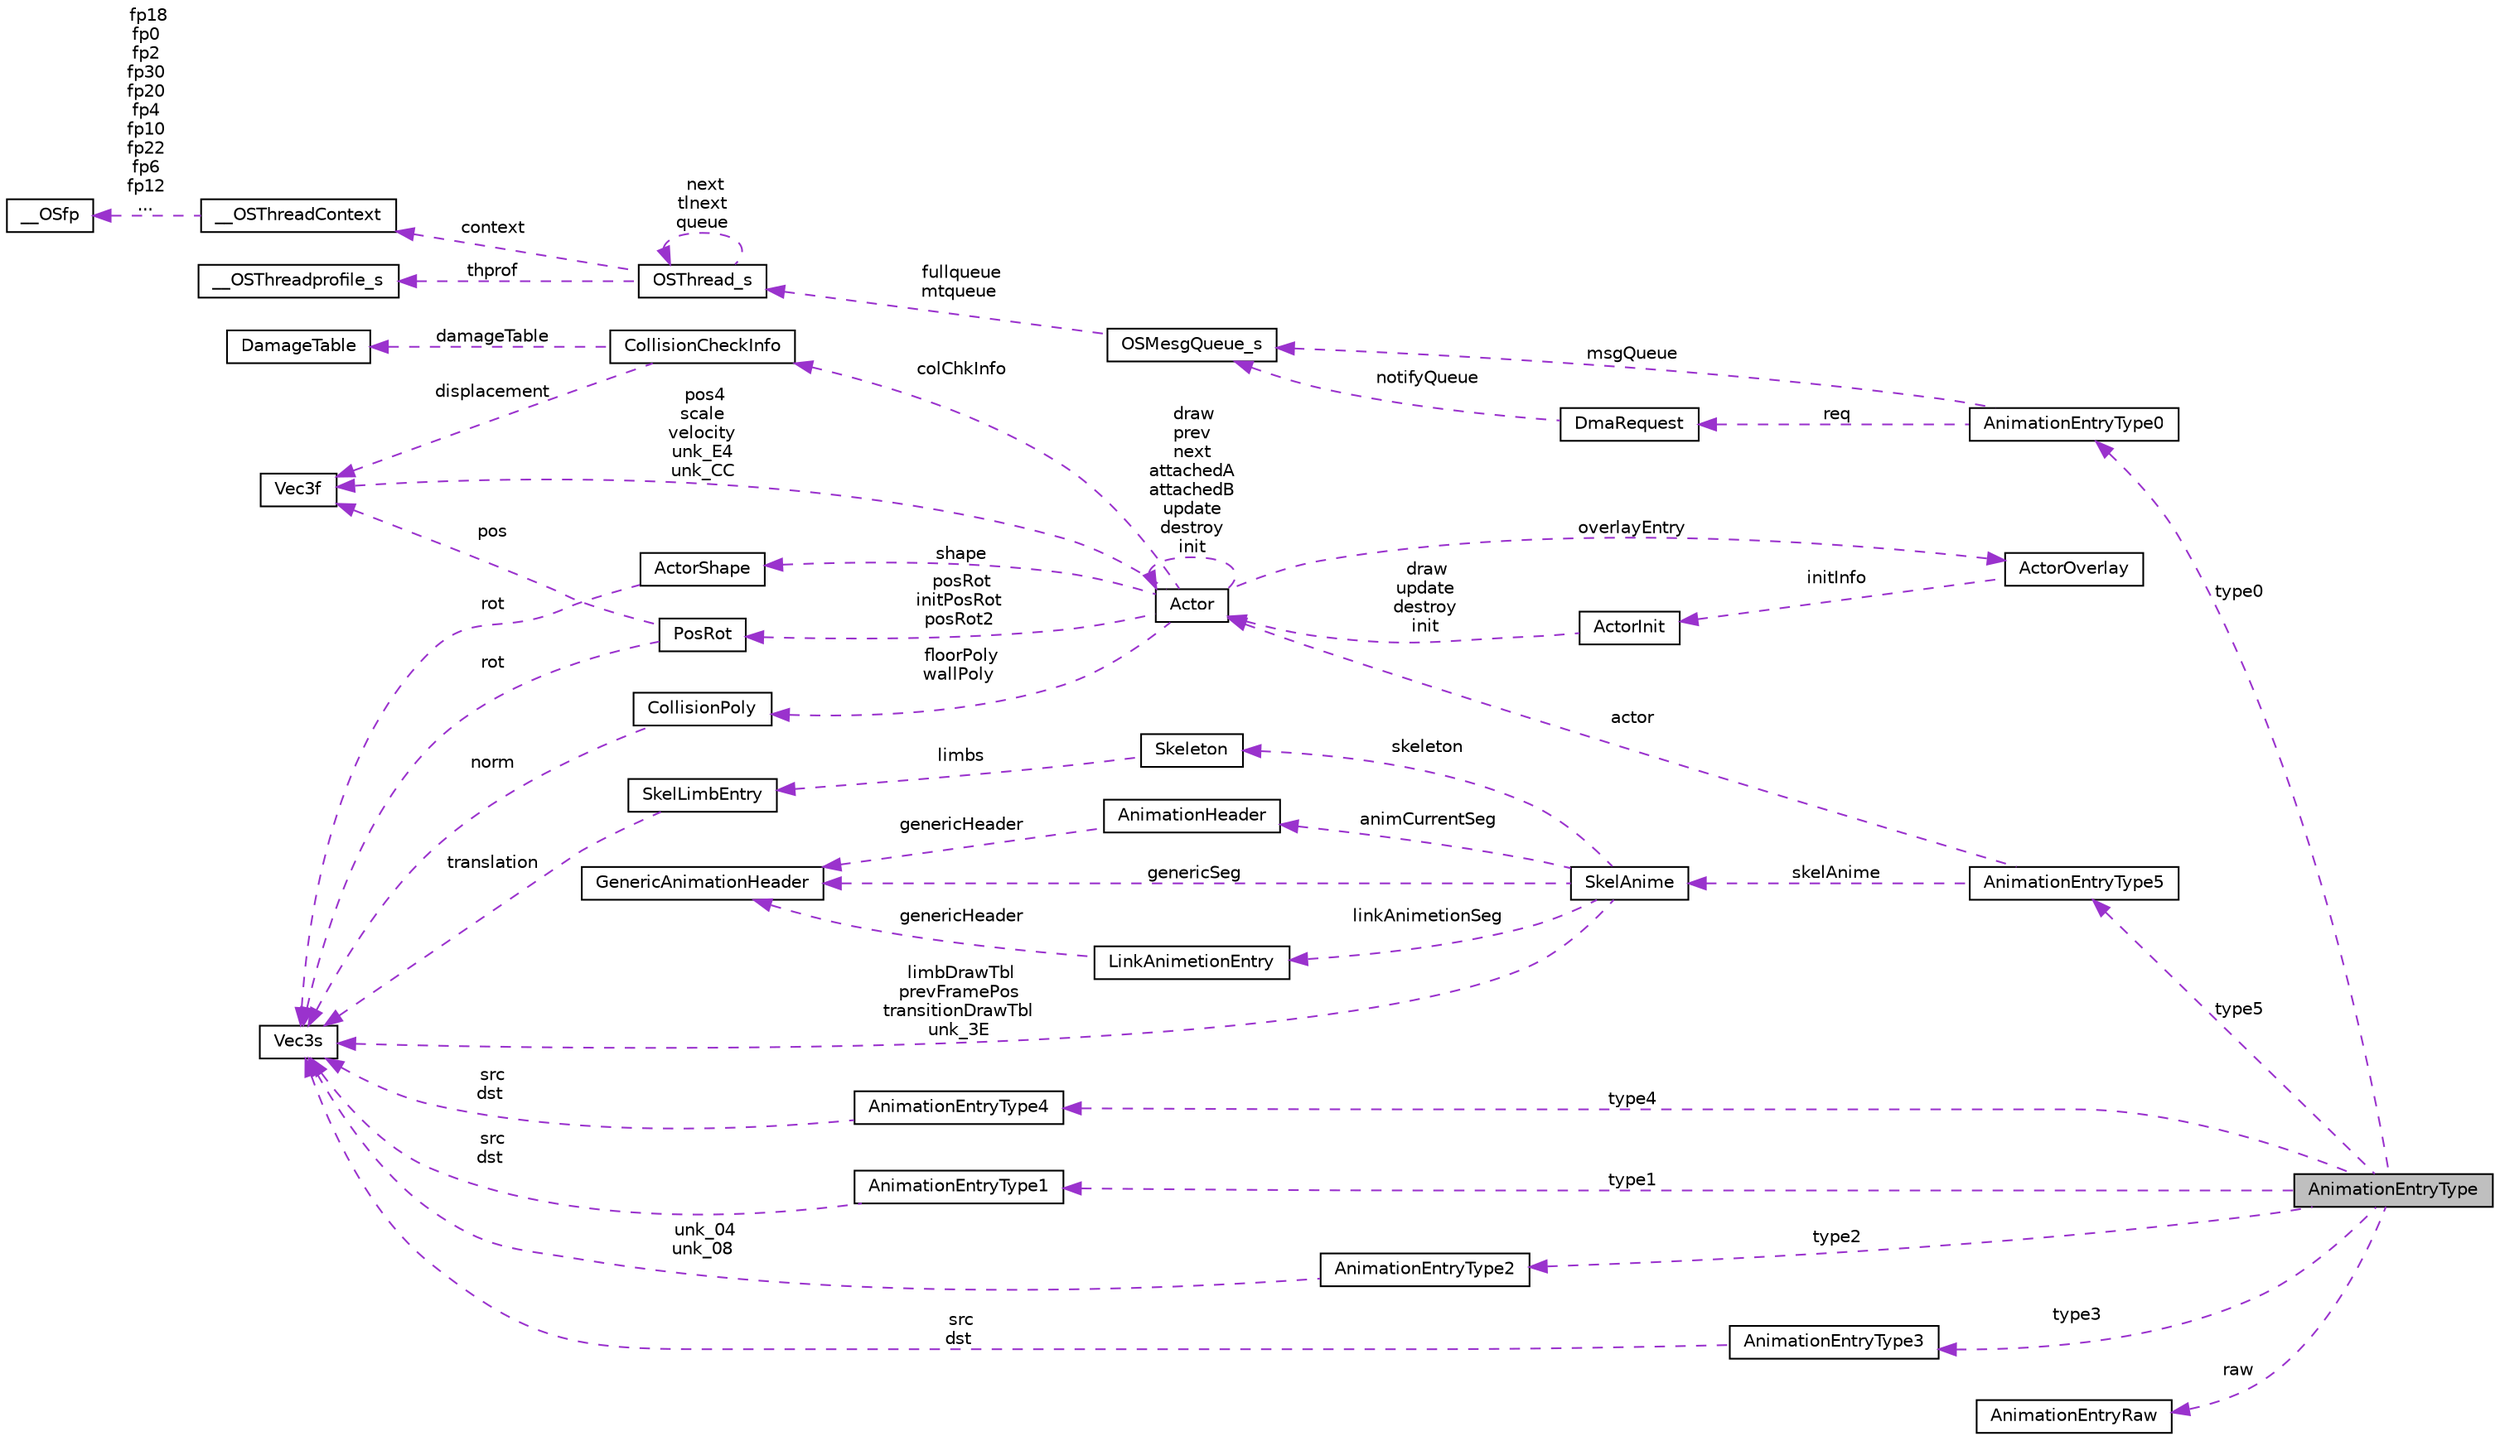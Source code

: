 digraph "AnimationEntryType"
{
 // LATEX_PDF_SIZE
  edge [fontname="Helvetica",fontsize="10",labelfontname="Helvetica",labelfontsize="10"];
  node [fontname="Helvetica",fontsize="10",shape=record];
  rankdir="LR";
  Node1 [label="AnimationEntryType",height=0.2,width=0.4,color="black", fillcolor="grey75", style="filled", fontcolor="black",tooltip=" "];
  Node2 -> Node1 [dir="back",color="darkorchid3",fontsize="10",style="dashed",label=" type0" ,fontname="Helvetica"];
  Node2 [label="AnimationEntryType0",height=0.2,width=0.4,color="black", fillcolor="white", style="filled",URL="$d3/d3d/structAnimationEntryType0.html",tooltip=" "];
  Node3 -> Node2 [dir="back",color="darkorchid3",fontsize="10",style="dashed",label=" msgQueue" ,fontname="Helvetica"];
  Node3 [label="OSMesgQueue_s",height=0.2,width=0.4,color="black", fillcolor="white", style="filled",URL="$dc/d50/structOSMesgQueue__s.html",tooltip=" "];
  Node4 -> Node3 [dir="back",color="darkorchid3",fontsize="10",style="dashed",label=" fullqueue\nmtqueue" ,fontname="Helvetica"];
  Node4 [label="OSThread_s",height=0.2,width=0.4,color="black", fillcolor="white", style="filled",URL="$da/dec/structOSThread__s.html",tooltip=" "];
  Node5 -> Node4 [dir="back",color="darkorchid3",fontsize="10",style="dashed",label=" thprof" ,fontname="Helvetica"];
  Node5 [label="__OSThreadprofile_s",height=0.2,width=0.4,color="black", fillcolor="white", style="filled",URL="$dc/d70/struct____OSThreadprofile__s.html",tooltip=" "];
  Node4 -> Node4 [dir="back",color="darkorchid3",fontsize="10",style="dashed",label=" next\ntlnext\nqueue" ,fontname="Helvetica"];
  Node6 -> Node4 [dir="back",color="darkorchid3",fontsize="10",style="dashed",label=" context" ,fontname="Helvetica"];
  Node6 [label="__OSThreadContext",height=0.2,width=0.4,color="black", fillcolor="white", style="filled",URL="$d9/dec/struct____OSThreadContext.html",tooltip=" "];
  Node7 -> Node6 [dir="back",color="darkorchid3",fontsize="10",style="dashed",label=" fp18\nfp0\nfp2\nfp30\nfp20\nfp4\nfp10\nfp22\nfp6\nfp12\n..." ,fontname="Helvetica"];
  Node7 [label="__OSfp",height=0.2,width=0.4,color="black", fillcolor="white", style="filled",URL="$d0/d5b/union____OSfp.html",tooltip=" "];
  Node8 -> Node2 [dir="back",color="darkorchid3",fontsize="10",style="dashed",label=" req" ,fontname="Helvetica"];
  Node8 [label="DmaRequest",height=0.2,width=0.4,color="black", fillcolor="white", style="filled",URL="$da/d4f/structDmaRequest.html",tooltip=" "];
  Node3 -> Node8 [dir="back",color="darkorchid3",fontsize="10",style="dashed",label=" notifyQueue" ,fontname="Helvetica"];
  Node9 -> Node1 [dir="back",color="darkorchid3",fontsize="10",style="dashed",label=" type1" ,fontname="Helvetica"];
  Node9 [label="AnimationEntryType1",height=0.2,width=0.4,color="black", fillcolor="white", style="filled",URL="$d3/dba/structAnimationEntryType1.html",tooltip=" "];
  Node10 -> Node9 [dir="back",color="darkorchid3",fontsize="10",style="dashed",label=" src\ndst" ,fontname="Helvetica"];
  Node10 [label="Vec3s",height=0.2,width=0.4,color="black", fillcolor="white", style="filled",URL="$d8/d79/structVec3s.html",tooltip=" "];
  Node11 -> Node1 [dir="back",color="darkorchid3",fontsize="10",style="dashed",label=" type2" ,fontname="Helvetica"];
  Node11 [label="AnimationEntryType2",height=0.2,width=0.4,color="black", fillcolor="white", style="filled",URL="$d5/d75/structAnimationEntryType2.html",tooltip=" "];
  Node10 -> Node11 [dir="back",color="darkorchid3",fontsize="10",style="dashed",label=" unk_04\nunk_08" ,fontname="Helvetica"];
  Node12 -> Node1 [dir="back",color="darkorchid3",fontsize="10",style="dashed",label=" type3" ,fontname="Helvetica"];
  Node12 [label="AnimationEntryType3",height=0.2,width=0.4,color="black", fillcolor="white", style="filled",URL="$d4/d8d/structAnimationEntryType3.html",tooltip=" "];
  Node10 -> Node12 [dir="back",color="darkorchid3",fontsize="10",style="dashed",label=" src\ndst" ,fontname="Helvetica"];
  Node13 -> Node1 [dir="back",color="darkorchid3",fontsize="10",style="dashed",label=" type4" ,fontname="Helvetica"];
  Node13 [label="AnimationEntryType4",height=0.2,width=0.4,color="black", fillcolor="white", style="filled",URL="$de/d48/structAnimationEntryType4.html",tooltip=" "];
  Node10 -> Node13 [dir="back",color="darkorchid3",fontsize="10",style="dashed",label=" src\ndst" ,fontname="Helvetica"];
  Node14 -> Node1 [dir="back",color="darkorchid3",fontsize="10",style="dashed",label=" type5" ,fontname="Helvetica"];
  Node14 [label="AnimationEntryType5",height=0.2,width=0.4,color="black", fillcolor="white", style="filled",URL="$d2/d95/structAnimationEntryType5.html",tooltip=" "];
  Node15 -> Node14 [dir="back",color="darkorchid3",fontsize="10",style="dashed",label=" actor" ,fontname="Helvetica"];
  Node15 [label="Actor",height=0.2,width=0.4,color="black", fillcolor="white", style="filled",URL="$dd/da2/structActor.html",tooltip=" "];
  Node15 -> Node15 [dir="back",color="darkorchid3",fontsize="10",style="dashed",label=" draw\nprev\nnext\nattachedA\nattachedB\nupdate\ndestroy\ninit" ,fontname="Helvetica"];
  Node16 -> Node15 [dir="back",color="darkorchid3",fontsize="10",style="dashed",label=" posRot\ninitPosRot\nposRot2" ,fontname="Helvetica"];
  Node16 [label="PosRot",height=0.2,width=0.4,color="black", fillcolor="white", style="filled",URL="$d5/dba/structPosRot.html",tooltip=" "];
  Node10 -> Node16 [dir="back",color="darkorchid3",fontsize="10",style="dashed",label=" rot" ,fontname="Helvetica"];
  Node17 -> Node16 [dir="back",color="darkorchid3",fontsize="10",style="dashed",label=" pos" ,fontname="Helvetica"];
  Node17 [label="Vec3f",height=0.2,width=0.4,color="black", fillcolor="white", style="filled",URL="$d0/dc7/structVec3f.html",tooltip=" "];
  Node18 -> Node15 [dir="back",color="darkorchid3",fontsize="10",style="dashed",label=" overlayEntry" ,fontname="Helvetica"];
  Node18 [label="ActorOverlay",height=0.2,width=0.4,color="black", fillcolor="white", style="filled",URL="$d4/d76/structActorOverlay.html",tooltip=" "];
  Node19 -> Node18 [dir="back",color="darkorchid3",fontsize="10",style="dashed",label=" initInfo" ,fontname="Helvetica"];
  Node19 [label="ActorInit",height=0.2,width=0.4,color="black", fillcolor="white", style="filled",URL="$d6/dc9/structActorInit.html",tooltip=" "];
  Node15 -> Node19 [dir="back",color="darkorchid3",fontsize="10",style="dashed",label=" draw\nupdate\ndestroy\ninit" ,fontname="Helvetica"];
  Node20 -> Node15 [dir="back",color="darkorchid3",fontsize="10",style="dashed",label=" shape" ,fontname="Helvetica"];
  Node20 [label="ActorShape",height=0.2,width=0.4,color="black", fillcolor="white", style="filled",URL="$d2/d09/structActorShape.html",tooltip=" "];
  Node10 -> Node20 [dir="back",color="darkorchid3",fontsize="10",style="dashed",label=" rot" ,fontname="Helvetica"];
  Node21 -> Node15 [dir="back",color="darkorchid3",fontsize="10",style="dashed",label=" colChkInfo" ,fontname="Helvetica"];
  Node21 [label="CollisionCheckInfo",height=0.2,width=0.4,color="black", fillcolor="white", style="filled",URL="$d0/d20/structCollisionCheckInfo.html",tooltip=" "];
  Node22 -> Node21 [dir="back",color="darkorchid3",fontsize="10",style="dashed",label=" damageTable" ,fontname="Helvetica"];
  Node22 [label="DamageTable",height=0.2,width=0.4,color="black", fillcolor="white", style="filled",URL="$da/da9/structDamageTable.html",tooltip=" "];
  Node17 -> Node21 [dir="back",color="darkorchid3",fontsize="10",style="dashed",label=" displacement" ,fontname="Helvetica"];
  Node23 -> Node15 [dir="back",color="darkorchid3",fontsize="10",style="dashed",label=" floorPoly\nwallPoly" ,fontname="Helvetica"];
  Node23 [label="CollisionPoly",height=0.2,width=0.4,color="black", fillcolor="white", style="filled",URL="$de/de9/structCollisionPoly.html",tooltip=" "];
  Node10 -> Node23 [dir="back",color="darkorchid3",fontsize="10",style="dashed",label=" norm" ,fontname="Helvetica"];
  Node17 -> Node15 [dir="back",color="darkorchid3",fontsize="10",style="dashed",label=" pos4\nscale\nvelocity\nunk_E4\nunk_CC" ,fontname="Helvetica"];
  Node24 -> Node14 [dir="back",color="darkorchid3",fontsize="10",style="dashed",label=" skelAnime" ,fontname="Helvetica"];
  Node24 [label="SkelAnime",height=0.2,width=0.4,color="black", fillcolor="white", style="filled",URL="$d6/d4e/structSkelAnime.html",tooltip=" "];
  Node25 -> Node24 [dir="back",color="darkorchid3",fontsize="10",style="dashed",label=" genericSeg" ,fontname="Helvetica"];
  Node25 [label="GenericAnimationHeader",height=0.2,width=0.4,color="black", fillcolor="white", style="filled",URL="$d8/da2/structGenericAnimationHeader.html",tooltip=" "];
  Node26 -> Node24 [dir="back",color="darkorchid3",fontsize="10",style="dashed",label=" linkAnimetionSeg" ,fontname="Helvetica"];
  Node26 [label="LinkAnimetionEntry",height=0.2,width=0.4,color="black", fillcolor="white", style="filled",URL="$da/db2/structLinkAnimetionEntry.html",tooltip=" "];
  Node25 -> Node26 [dir="back",color="darkorchid3",fontsize="10",style="dashed",label=" genericHeader" ,fontname="Helvetica"];
  Node27 -> Node24 [dir="back",color="darkorchid3",fontsize="10",style="dashed",label=" animCurrentSeg" ,fontname="Helvetica"];
  Node27 [label="AnimationHeader",height=0.2,width=0.4,color="black", fillcolor="white", style="filled",URL="$d4/dd2/structAnimationHeader.html",tooltip=" "];
  Node25 -> Node27 [dir="back",color="darkorchid3",fontsize="10",style="dashed",label=" genericHeader" ,fontname="Helvetica"];
  Node28 -> Node24 [dir="back",color="darkorchid3",fontsize="10",style="dashed",label=" skeleton" ,fontname="Helvetica"];
  Node28 [label="Skeleton",height=0.2,width=0.4,color="black", fillcolor="white", style="filled",URL="$dc/d1b/structSkeleton.html",tooltip=" "];
  Node29 -> Node28 [dir="back",color="darkorchid3",fontsize="10",style="dashed",label=" limbs" ,fontname="Helvetica"];
  Node29 [label="SkelLimbEntry",height=0.2,width=0.4,color="black", fillcolor="white", style="filled",URL="$dd/d8c/structSkelLimbEntry.html",tooltip=" "];
  Node10 -> Node29 [dir="back",color="darkorchid3",fontsize="10",style="dashed",label=" translation" ,fontname="Helvetica"];
  Node10 -> Node24 [dir="back",color="darkorchid3",fontsize="10",style="dashed",label=" limbDrawTbl\nprevFramePos\ntransitionDrawTbl\nunk_3E" ,fontname="Helvetica"];
  Node30 -> Node1 [dir="back",color="darkorchid3",fontsize="10",style="dashed",label=" raw" ,fontname="Helvetica"];
  Node30 [label="AnimationEntryRaw",height=0.2,width=0.4,color="black", fillcolor="white", style="filled",URL="$d5/d9b/structAnimationEntryRaw.html",tooltip=" "];
}
